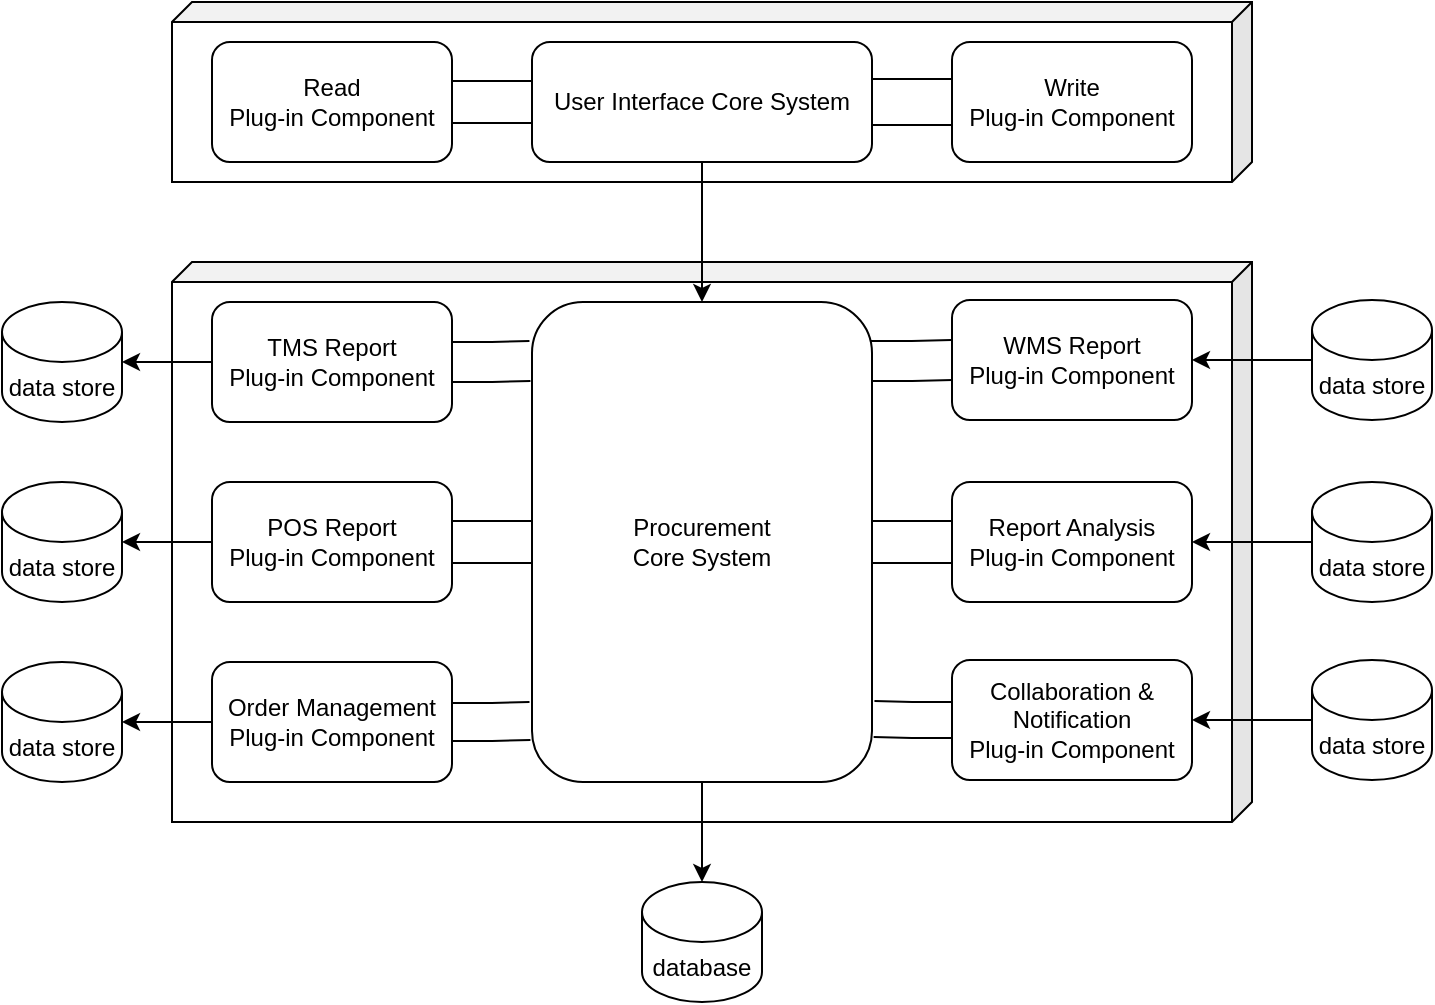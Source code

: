 <mxfile version="20.7.4" type="device"><diagram id="0yau_2Ajw2rLwVykXWcF" name="第 1 页"><mxGraphModel dx="1026" dy="688" grid="1" gridSize="10" guides="1" tooltips="1" connect="1" arrows="1" fold="1" page="1" pageScale="1" pageWidth="827" pageHeight="1169" math="0" shadow="0"><root><mxCell id="0"/><mxCell id="1" parent="0"/><mxCell id="_dDekkNP5az0Z2FAU-Hj-1" value="" style="shape=cube;whiteSpace=wrap;html=1;boundedLbl=1;backgroundOutline=1;darkOpacity=0.05;darkOpacity2=0.1;size=10;flipH=1;" vertex="1" parent="1"><mxGeometry x="130" y="40" width="540" height="90" as="geometry"/></mxCell><mxCell id="_dDekkNP5az0Z2FAU-Hj-7" style="edgeStyle=orthogonalEdgeStyle;shape=link;rounded=0;orthogonalLoop=1;jettySize=auto;html=1;width=23;" edge="1" parent="1" source="_dDekkNP5az0Z2FAU-Hj-2" target="_dDekkNP5az0Z2FAU-Hj-5"><mxGeometry relative="1" as="geometry"/></mxCell><mxCell id="_dDekkNP5az0Z2FAU-Hj-2" value="User Interface Core System" style="rounded=1;whiteSpace=wrap;html=1;" vertex="1" parent="1"><mxGeometry x="310" y="60" width="170" height="60" as="geometry"/></mxCell><mxCell id="_dDekkNP5az0Z2FAU-Hj-4" style="edgeStyle=orthogonalEdgeStyle;rounded=0;orthogonalLoop=1;jettySize=auto;html=1;shape=link;width=21;" edge="1" parent="1" source="_dDekkNP5az0Z2FAU-Hj-3" target="_dDekkNP5az0Z2FAU-Hj-2"><mxGeometry relative="1" as="geometry"/></mxCell><mxCell id="_dDekkNP5az0Z2FAU-Hj-3" value="Read&lt;br&gt;Plug-in Component" style="rounded=1;whiteSpace=wrap;html=1;" vertex="1" parent="1"><mxGeometry x="150" y="60" width="120" height="60" as="geometry"/></mxCell><mxCell id="_dDekkNP5az0Z2FAU-Hj-5" value="Write&lt;br&gt;Plug-in Component" style="rounded=1;whiteSpace=wrap;html=1;" vertex="1" parent="1"><mxGeometry x="520" y="60" width="120" height="60" as="geometry"/></mxCell><mxCell id="_dDekkNP5az0Z2FAU-Hj-8" value="" style="shape=cube;whiteSpace=wrap;html=1;boundedLbl=1;backgroundOutline=1;darkOpacity=0.05;darkOpacity2=0.1;size=10;flipH=1;" vertex="1" parent="1"><mxGeometry x="130" y="170" width="540" height="280" as="geometry"/></mxCell><mxCell id="_dDekkNP5az0Z2FAU-Hj-9" style="edgeStyle=orthogonalEdgeStyle;shape=link;rounded=0;orthogonalLoop=1;jettySize=auto;html=1;exitX=0.994;exitY=0.123;exitDx=0;exitDy=0;exitPerimeter=0;width=20;" edge="1" parent="1" source="_dDekkNP5az0Z2FAU-Hj-10" target="_dDekkNP5az0Z2FAU-Hj-13"><mxGeometry relative="1" as="geometry"/></mxCell><mxCell id="_dDekkNP5az0Z2FAU-Hj-41" style="edgeStyle=orthogonalEdgeStyle;rounded=0;orthogonalLoop=1;jettySize=auto;html=1;" edge="1" parent="1" source="_dDekkNP5az0Z2FAU-Hj-10" target="_dDekkNP5az0Z2FAU-Hj-40"><mxGeometry relative="1" as="geometry"/></mxCell><mxCell id="_dDekkNP5az0Z2FAU-Hj-10" value="Procurement&lt;br&gt;Core System" style="rounded=1;whiteSpace=wrap;html=1;" vertex="1" parent="1"><mxGeometry x="310" y="190" width="170" height="240" as="geometry"/></mxCell><mxCell id="_dDekkNP5az0Z2FAU-Hj-11" style="edgeStyle=orthogonalEdgeStyle;rounded=0;orthogonalLoop=1;jettySize=auto;html=1;shape=link;entryX=-0.006;entryY=0.123;entryDx=0;entryDy=0;entryPerimeter=0;width=20;" edge="1" parent="1" source="_dDekkNP5az0Z2FAU-Hj-12" target="_dDekkNP5az0Z2FAU-Hj-10"><mxGeometry relative="1" as="geometry"><mxPoint x="295" y="220" as="targetPoint"/></mxGeometry></mxCell><mxCell id="_dDekkNP5az0Z2FAU-Hj-28" style="edgeStyle=orthogonalEdgeStyle;rounded=0;orthogonalLoop=1;jettySize=auto;html=1;entryX=1;entryY=0.5;entryDx=0;entryDy=0;entryPerimeter=0;" edge="1" parent="1" source="_dDekkNP5az0Z2FAU-Hj-12" target="_dDekkNP5az0Z2FAU-Hj-27"><mxGeometry relative="1" as="geometry"/></mxCell><mxCell id="_dDekkNP5az0Z2FAU-Hj-12" value="TMS Report&lt;br&gt;Plug-in Component" style="rounded=1;whiteSpace=wrap;html=1;" vertex="1" parent="1"><mxGeometry x="150" y="190" width="120" height="60" as="geometry"/></mxCell><mxCell id="_dDekkNP5az0Z2FAU-Hj-13" value="WMS Report&lt;br&gt;Plug-in Component" style="rounded=1;whiteSpace=wrap;html=1;" vertex="1" parent="1"><mxGeometry x="520" y="189" width="120" height="60" as="geometry"/></mxCell><mxCell id="_dDekkNP5az0Z2FAU-Hj-24" style="edgeStyle=orthogonalEdgeStyle;shape=link;rounded=0;orthogonalLoop=1;jettySize=auto;html=1;entryX=0;entryY=0.5;entryDx=0;entryDy=0;width=21;" edge="1" parent="1" source="_dDekkNP5az0Z2FAU-Hj-16" target="_dDekkNP5az0Z2FAU-Hj-10"><mxGeometry relative="1" as="geometry"/></mxCell><mxCell id="_dDekkNP5az0Z2FAU-Hj-31" style="edgeStyle=orthogonalEdgeStyle;rounded=0;orthogonalLoop=1;jettySize=auto;html=1;entryX=1;entryY=0.5;entryDx=0;entryDy=0;entryPerimeter=0;" edge="1" parent="1" source="_dDekkNP5az0Z2FAU-Hj-16" target="_dDekkNP5az0Z2FAU-Hj-30"><mxGeometry relative="1" as="geometry"/></mxCell><mxCell id="_dDekkNP5az0Z2FAU-Hj-16" value="POS Report&lt;br&gt;Plug-in Component" style="rounded=1;whiteSpace=wrap;html=1;" vertex="1" parent="1"><mxGeometry x="150" y="280" width="120" height="60" as="geometry"/></mxCell><mxCell id="_dDekkNP5az0Z2FAU-Hj-22" style="edgeStyle=orthogonalEdgeStyle;shape=link;rounded=0;orthogonalLoop=1;jettySize=auto;html=1;entryX=1;entryY=0.5;entryDx=0;entryDy=0;width=21;" edge="1" parent="1" source="_dDekkNP5az0Z2FAU-Hj-17" target="_dDekkNP5az0Z2FAU-Hj-10"><mxGeometry relative="1" as="geometry"/></mxCell><mxCell id="_dDekkNP5az0Z2FAU-Hj-17" value="Report Analysis&lt;br&gt;Plug-in Component" style="rounded=1;whiteSpace=wrap;html=1;" vertex="1" parent="1"><mxGeometry x="520" y="280" width="120" height="60" as="geometry"/></mxCell><mxCell id="_dDekkNP5az0Z2FAU-Hj-25" style="edgeStyle=orthogonalEdgeStyle;shape=link;rounded=0;orthogonalLoop=1;jettySize=auto;html=1;width=19;entryX=-0.006;entryY=0.873;entryDx=0;entryDy=0;entryPerimeter=0;" edge="1" parent="1" source="_dDekkNP5az0Z2FAU-Hj-18" target="_dDekkNP5az0Z2FAU-Hj-10"><mxGeometry relative="1" as="geometry"><mxPoint x="305" y="400" as="targetPoint"/></mxGeometry></mxCell><mxCell id="_dDekkNP5az0Z2FAU-Hj-33" style="edgeStyle=orthogonalEdgeStyle;rounded=0;orthogonalLoop=1;jettySize=auto;html=1;entryX=1;entryY=0.5;entryDx=0;entryDy=0;entryPerimeter=0;" edge="1" parent="1" source="_dDekkNP5az0Z2FAU-Hj-18" target="_dDekkNP5az0Z2FAU-Hj-32"><mxGeometry relative="1" as="geometry"/></mxCell><mxCell id="_dDekkNP5az0Z2FAU-Hj-18" value="Order Management&lt;br&gt;Plug-in Component" style="rounded=1;whiteSpace=wrap;html=1;" vertex="1" parent="1"><mxGeometry x="150" y="370" width="120" height="60" as="geometry"/></mxCell><mxCell id="_dDekkNP5az0Z2FAU-Hj-26" style="edgeStyle=orthogonalEdgeStyle;shape=link;rounded=0;orthogonalLoop=1;jettySize=auto;html=1;entryX=1.006;entryY=0.869;entryDx=0;entryDy=0;entryPerimeter=0;width=18;" edge="1" parent="1" source="_dDekkNP5az0Z2FAU-Hj-19" target="_dDekkNP5az0Z2FAU-Hj-10"><mxGeometry relative="1" as="geometry"/></mxCell><mxCell id="_dDekkNP5az0Z2FAU-Hj-19" value="Collaboration &amp;amp; Notification&lt;br&gt;Plug-in Component" style="rounded=1;whiteSpace=wrap;html=1;" vertex="1" parent="1"><mxGeometry x="520" y="369" width="120" height="60" as="geometry"/></mxCell><mxCell id="_dDekkNP5az0Z2FAU-Hj-27" value="data store" style="shape=cylinder3;whiteSpace=wrap;html=1;boundedLbl=1;backgroundOutline=1;size=15;" vertex="1" parent="1"><mxGeometry x="45" y="190" width="60" height="60" as="geometry"/></mxCell><mxCell id="_dDekkNP5az0Z2FAU-Hj-29" style="edgeStyle=orthogonalEdgeStyle;rounded=0;orthogonalLoop=1;jettySize=auto;html=1;" edge="1" parent="1" source="_dDekkNP5az0Z2FAU-Hj-2" target="_dDekkNP5az0Z2FAU-Hj-10"><mxGeometry relative="1" as="geometry"/></mxCell><mxCell id="_dDekkNP5az0Z2FAU-Hj-30" value="data store" style="shape=cylinder3;whiteSpace=wrap;html=1;boundedLbl=1;backgroundOutline=1;size=15;" vertex="1" parent="1"><mxGeometry x="45" y="280" width="60" height="60" as="geometry"/></mxCell><mxCell id="_dDekkNP5az0Z2FAU-Hj-32" value="data store" style="shape=cylinder3;whiteSpace=wrap;html=1;boundedLbl=1;backgroundOutline=1;size=15;" vertex="1" parent="1"><mxGeometry x="45" y="370" width="60" height="60" as="geometry"/></mxCell><mxCell id="_dDekkNP5az0Z2FAU-Hj-35" style="edgeStyle=orthogonalEdgeStyle;rounded=0;orthogonalLoop=1;jettySize=auto;html=1;entryX=1;entryY=0.5;entryDx=0;entryDy=0;" edge="1" parent="1" source="_dDekkNP5az0Z2FAU-Hj-34" target="_dDekkNP5az0Z2FAU-Hj-13"><mxGeometry relative="1" as="geometry"/></mxCell><mxCell id="_dDekkNP5az0Z2FAU-Hj-34" value="data store" style="shape=cylinder3;whiteSpace=wrap;html=1;boundedLbl=1;backgroundOutline=1;size=15;" vertex="1" parent="1"><mxGeometry x="700" y="189" width="60" height="60" as="geometry"/></mxCell><mxCell id="_dDekkNP5az0Z2FAU-Hj-37" style="edgeStyle=orthogonalEdgeStyle;rounded=0;orthogonalLoop=1;jettySize=auto;html=1;" edge="1" parent="1" source="_dDekkNP5az0Z2FAU-Hj-36" target="_dDekkNP5az0Z2FAU-Hj-17"><mxGeometry relative="1" as="geometry"/></mxCell><mxCell id="_dDekkNP5az0Z2FAU-Hj-36" value="data store" style="shape=cylinder3;whiteSpace=wrap;html=1;boundedLbl=1;backgroundOutline=1;size=15;" vertex="1" parent="1"><mxGeometry x="700" y="280" width="60" height="60" as="geometry"/></mxCell><mxCell id="_dDekkNP5az0Z2FAU-Hj-39" style="edgeStyle=orthogonalEdgeStyle;rounded=0;orthogonalLoop=1;jettySize=auto;html=1;" edge="1" parent="1" source="_dDekkNP5az0Z2FAU-Hj-38" target="_dDekkNP5az0Z2FAU-Hj-19"><mxGeometry relative="1" as="geometry"/></mxCell><mxCell id="_dDekkNP5az0Z2FAU-Hj-38" value="data store" style="shape=cylinder3;whiteSpace=wrap;html=1;boundedLbl=1;backgroundOutline=1;size=15;" vertex="1" parent="1"><mxGeometry x="700" y="369" width="60" height="60" as="geometry"/></mxCell><mxCell id="_dDekkNP5az0Z2FAU-Hj-40" value="database" style="shape=cylinder3;whiteSpace=wrap;html=1;boundedLbl=1;backgroundOutline=1;size=15;" vertex="1" parent="1"><mxGeometry x="365" y="480" width="60" height="60" as="geometry"/></mxCell></root></mxGraphModel></diagram></mxfile>